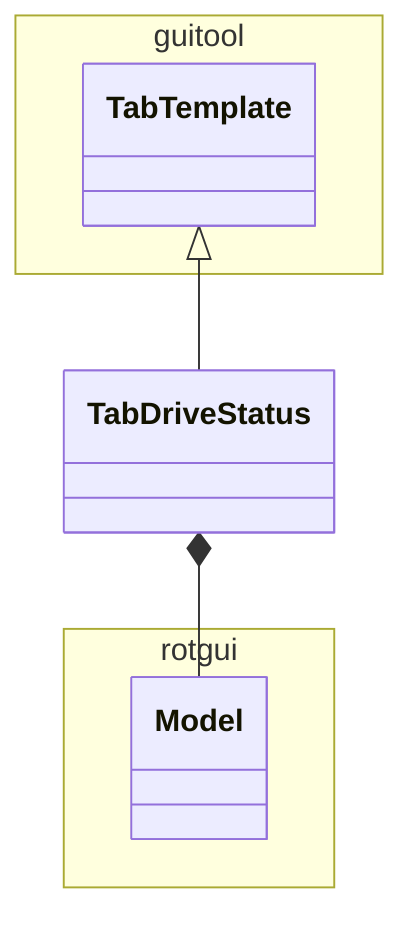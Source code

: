 classDiagram

namespace guitool {
  class TabTemplate
}

namespace rotgui {
  class Model
}

TabTemplate <|-- TabDriveStatus

TabDriveStatus *-- Model